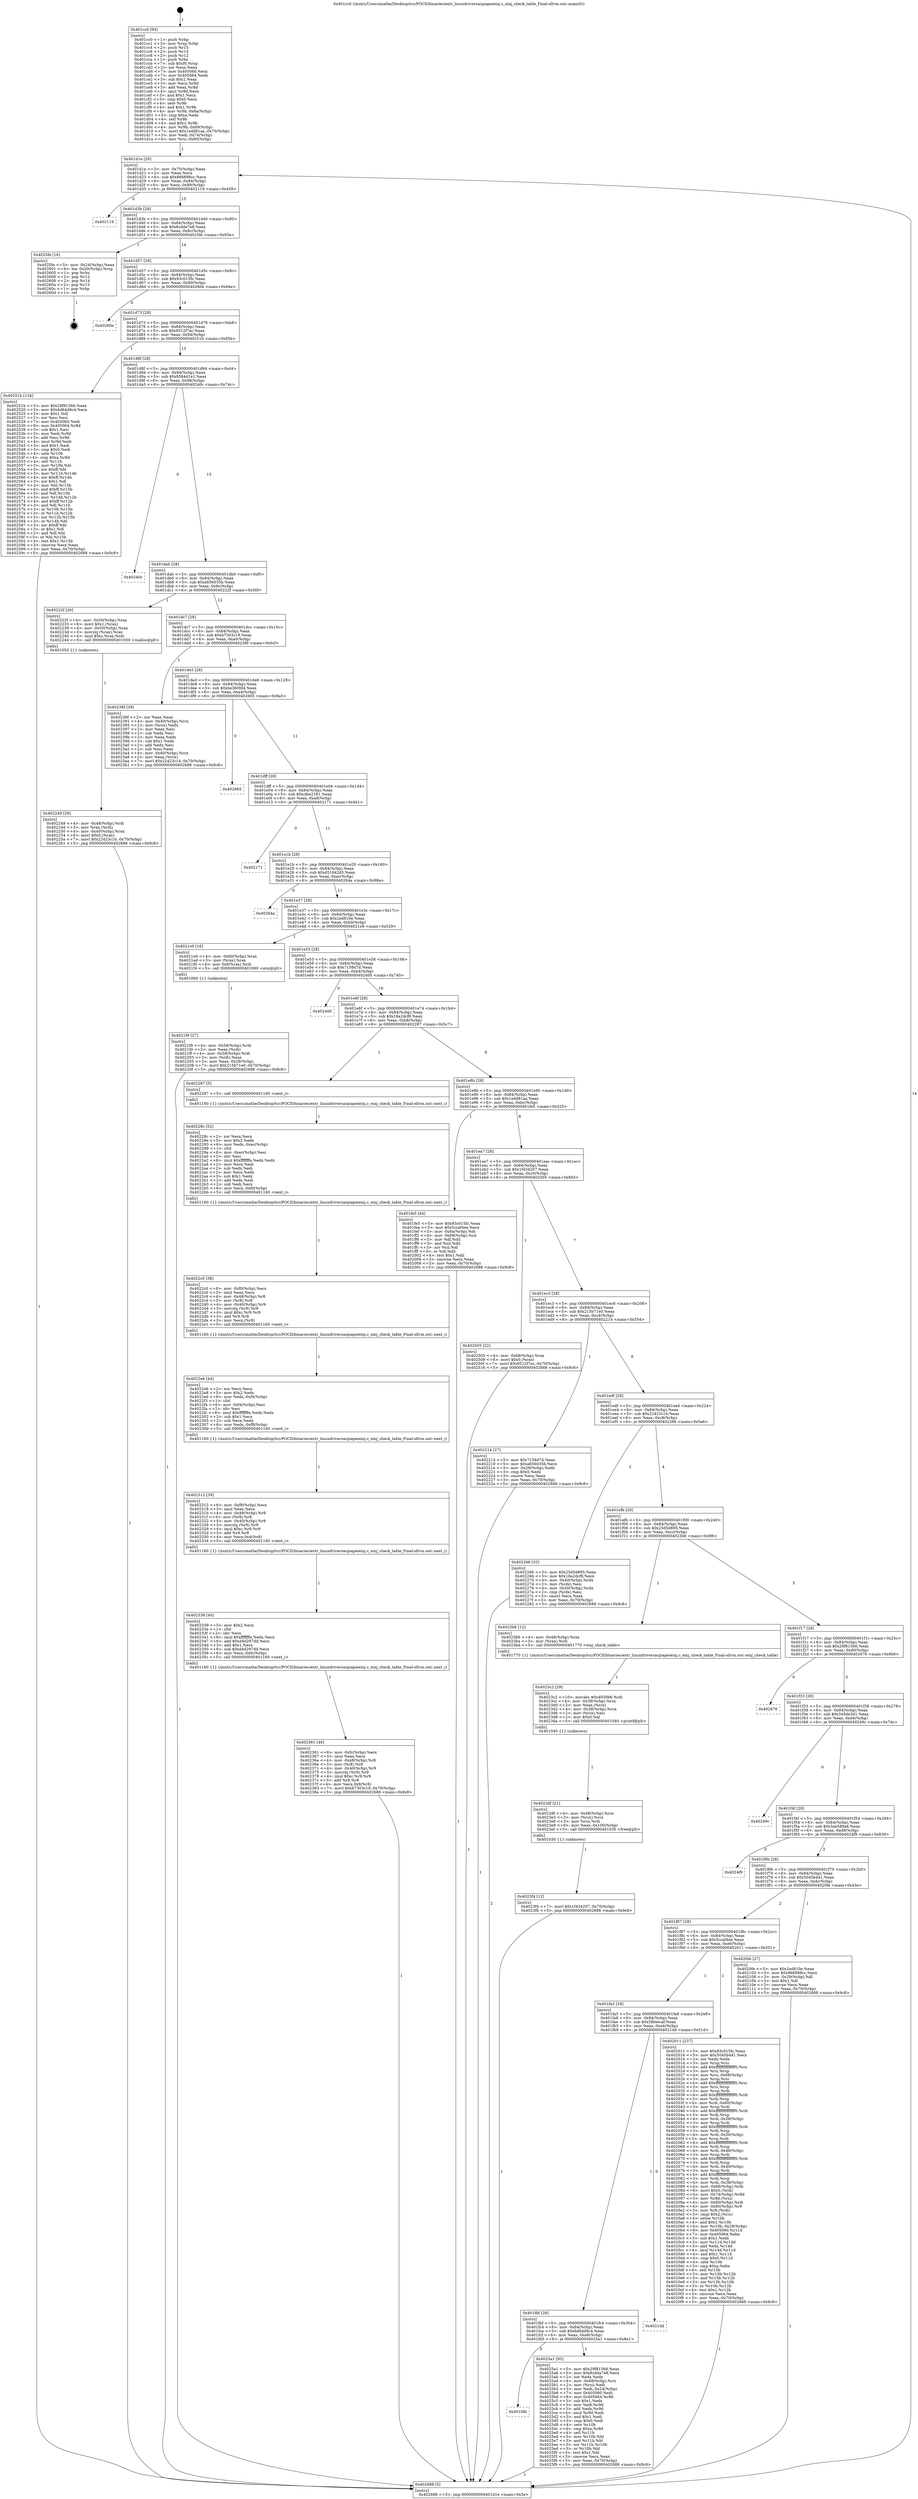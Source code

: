 digraph "0x401cc0" {
  label = "0x401cc0 (/mnt/c/Users/mathe/Desktop/tcc/POCII/binaries/extr_linuxdriversacpiapeieinj.c_einj_check_table_Final-ollvm.out::main(0))"
  labelloc = "t"
  node[shape=record]

  Entry [label="",width=0.3,height=0.3,shape=circle,fillcolor=black,style=filled]
  "0x401d1e" [label="{
     0x401d1e [29]\l
     | [instrs]\l
     &nbsp;&nbsp;0x401d1e \<+3\>: mov -0x70(%rbp),%eax\l
     &nbsp;&nbsp;0x401d21 \<+2\>: mov %eax,%ecx\l
     &nbsp;&nbsp;0x401d23 \<+6\>: sub $0x866898cc,%ecx\l
     &nbsp;&nbsp;0x401d29 \<+6\>: mov %eax,-0x84(%rbp)\l
     &nbsp;&nbsp;0x401d2f \<+6\>: mov %ecx,-0x88(%rbp)\l
     &nbsp;&nbsp;0x401d35 \<+6\>: je 0000000000402119 \<main+0x459\>\l
  }"]
  "0x402119" [label="{
     0x402119\l
  }", style=dashed]
  "0x401d3b" [label="{
     0x401d3b [28]\l
     | [instrs]\l
     &nbsp;&nbsp;0x401d3b \<+5\>: jmp 0000000000401d40 \<main+0x80\>\l
     &nbsp;&nbsp;0x401d40 \<+6\>: mov -0x84(%rbp),%eax\l
     &nbsp;&nbsp;0x401d46 \<+5\>: sub $0x8cdda7e8,%eax\l
     &nbsp;&nbsp;0x401d4b \<+6\>: mov %eax,-0x8c(%rbp)\l
     &nbsp;&nbsp;0x401d51 \<+6\>: je 00000000004025fe \<main+0x93e\>\l
  }"]
  Exit [label="",width=0.3,height=0.3,shape=circle,fillcolor=black,style=filled,peripheries=2]
  "0x4025fe" [label="{
     0x4025fe [16]\l
     | [instrs]\l
     &nbsp;&nbsp;0x4025fe \<+3\>: mov -0x24(%rbp),%eax\l
     &nbsp;&nbsp;0x402601 \<+4\>: lea -0x20(%rbp),%rsp\l
     &nbsp;&nbsp;0x402605 \<+1\>: pop %rbx\l
     &nbsp;&nbsp;0x402606 \<+2\>: pop %r12\l
     &nbsp;&nbsp;0x402608 \<+2\>: pop %r14\l
     &nbsp;&nbsp;0x40260a \<+2\>: pop %r15\l
     &nbsp;&nbsp;0x40260c \<+1\>: pop %rbp\l
     &nbsp;&nbsp;0x40260d \<+1\>: ret\l
  }"]
  "0x401d57" [label="{
     0x401d57 [28]\l
     | [instrs]\l
     &nbsp;&nbsp;0x401d57 \<+5\>: jmp 0000000000401d5c \<main+0x9c\>\l
     &nbsp;&nbsp;0x401d5c \<+6\>: mov -0x84(%rbp),%eax\l
     &nbsp;&nbsp;0x401d62 \<+5\>: sub $0x93c015fc,%eax\l
     &nbsp;&nbsp;0x401d67 \<+6\>: mov %eax,-0x90(%rbp)\l
     &nbsp;&nbsp;0x401d6d \<+6\>: je 000000000040260e \<main+0x94e\>\l
  }"]
  "0x401fdb" [label="{
     0x401fdb\l
  }", style=dashed]
  "0x40260e" [label="{
     0x40260e\l
  }", style=dashed]
  "0x401d73" [label="{
     0x401d73 [28]\l
     | [instrs]\l
     &nbsp;&nbsp;0x401d73 \<+5\>: jmp 0000000000401d78 \<main+0xb8\>\l
     &nbsp;&nbsp;0x401d78 \<+6\>: mov -0x84(%rbp),%eax\l
     &nbsp;&nbsp;0x401d7e \<+5\>: sub $0x9512f7ec,%eax\l
     &nbsp;&nbsp;0x401d83 \<+6\>: mov %eax,-0x94(%rbp)\l
     &nbsp;&nbsp;0x401d89 \<+6\>: je 000000000040251b \<main+0x85b\>\l
  }"]
  "0x4025a1" [label="{
     0x4025a1 [93]\l
     | [instrs]\l
     &nbsp;&nbsp;0x4025a1 \<+5\>: mov $0x29f81566,%eax\l
     &nbsp;&nbsp;0x4025a6 \<+5\>: mov $0x8cdda7e8,%ecx\l
     &nbsp;&nbsp;0x4025ab \<+2\>: xor %edx,%edx\l
     &nbsp;&nbsp;0x4025ad \<+4\>: mov -0x68(%rbp),%rsi\l
     &nbsp;&nbsp;0x4025b1 \<+2\>: mov (%rsi),%edi\l
     &nbsp;&nbsp;0x4025b3 \<+3\>: mov %edi,-0x24(%rbp)\l
     &nbsp;&nbsp;0x4025b6 \<+7\>: mov 0x405060,%edi\l
     &nbsp;&nbsp;0x4025bd \<+8\>: mov 0x405064,%r8d\l
     &nbsp;&nbsp;0x4025c5 \<+3\>: sub $0x1,%edx\l
     &nbsp;&nbsp;0x4025c8 \<+3\>: mov %edi,%r9d\l
     &nbsp;&nbsp;0x4025cb \<+3\>: add %edx,%r9d\l
     &nbsp;&nbsp;0x4025ce \<+4\>: imul %r9d,%edi\l
     &nbsp;&nbsp;0x4025d2 \<+3\>: and $0x1,%edi\l
     &nbsp;&nbsp;0x4025d5 \<+3\>: cmp $0x0,%edi\l
     &nbsp;&nbsp;0x4025d8 \<+4\>: sete %r10b\l
     &nbsp;&nbsp;0x4025dc \<+4\>: cmp $0xa,%r8d\l
     &nbsp;&nbsp;0x4025e0 \<+4\>: setl %r11b\l
     &nbsp;&nbsp;0x4025e4 \<+3\>: mov %r10b,%bl\l
     &nbsp;&nbsp;0x4025e7 \<+3\>: and %r11b,%bl\l
     &nbsp;&nbsp;0x4025ea \<+3\>: xor %r11b,%r10b\l
     &nbsp;&nbsp;0x4025ed \<+3\>: or %r10b,%bl\l
     &nbsp;&nbsp;0x4025f0 \<+3\>: test $0x1,%bl\l
     &nbsp;&nbsp;0x4025f3 \<+3\>: cmovne %ecx,%eax\l
     &nbsp;&nbsp;0x4025f6 \<+3\>: mov %eax,-0x70(%rbp)\l
     &nbsp;&nbsp;0x4025f9 \<+5\>: jmp 0000000000402688 \<main+0x9c8\>\l
  }"]
  "0x40251b" [label="{
     0x40251b [134]\l
     | [instrs]\l
     &nbsp;&nbsp;0x40251b \<+5\>: mov $0x29f81566,%eax\l
     &nbsp;&nbsp;0x402520 \<+5\>: mov $0x6d64d9c4,%ecx\l
     &nbsp;&nbsp;0x402525 \<+2\>: mov $0x1,%dl\l
     &nbsp;&nbsp;0x402527 \<+2\>: xor %esi,%esi\l
     &nbsp;&nbsp;0x402529 \<+7\>: mov 0x405060,%edi\l
     &nbsp;&nbsp;0x402530 \<+8\>: mov 0x405064,%r8d\l
     &nbsp;&nbsp;0x402538 \<+3\>: sub $0x1,%esi\l
     &nbsp;&nbsp;0x40253b \<+3\>: mov %edi,%r9d\l
     &nbsp;&nbsp;0x40253e \<+3\>: add %esi,%r9d\l
     &nbsp;&nbsp;0x402541 \<+4\>: imul %r9d,%edi\l
     &nbsp;&nbsp;0x402545 \<+3\>: and $0x1,%edi\l
     &nbsp;&nbsp;0x402548 \<+3\>: cmp $0x0,%edi\l
     &nbsp;&nbsp;0x40254b \<+4\>: sete %r10b\l
     &nbsp;&nbsp;0x40254f \<+4\>: cmp $0xa,%r8d\l
     &nbsp;&nbsp;0x402553 \<+4\>: setl %r11b\l
     &nbsp;&nbsp;0x402557 \<+3\>: mov %r10b,%bl\l
     &nbsp;&nbsp;0x40255a \<+3\>: xor $0xff,%bl\l
     &nbsp;&nbsp;0x40255d \<+3\>: mov %r11b,%r14b\l
     &nbsp;&nbsp;0x402560 \<+4\>: xor $0xff,%r14b\l
     &nbsp;&nbsp;0x402564 \<+3\>: xor $0x1,%dl\l
     &nbsp;&nbsp;0x402567 \<+3\>: mov %bl,%r15b\l
     &nbsp;&nbsp;0x40256a \<+4\>: and $0xff,%r15b\l
     &nbsp;&nbsp;0x40256e \<+3\>: and %dl,%r10b\l
     &nbsp;&nbsp;0x402571 \<+3\>: mov %r14b,%r12b\l
     &nbsp;&nbsp;0x402574 \<+4\>: and $0xff,%r12b\l
     &nbsp;&nbsp;0x402578 \<+3\>: and %dl,%r11b\l
     &nbsp;&nbsp;0x40257b \<+3\>: or %r10b,%r15b\l
     &nbsp;&nbsp;0x40257e \<+3\>: or %r11b,%r12b\l
     &nbsp;&nbsp;0x402581 \<+3\>: xor %r12b,%r15b\l
     &nbsp;&nbsp;0x402584 \<+3\>: or %r14b,%bl\l
     &nbsp;&nbsp;0x402587 \<+3\>: xor $0xff,%bl\l
     &nbsp;&nbsp;0x40258a \<+3\>: or $0x1,%dl\l
     &nbsp;&nbsp;0x40258d \<+2\>: and %dl,%bl\l
     &nbsp;&nbsp;0x40258f \<+3\>: or %bl,%r15b\l
     &nbsp;&nbsp;0x402592 \<+4\>: test $0x1,%r15b\l
     &nbsp;&nbsp;0x402596 \<+3\>: cmovne %ecx,%eax\l
     &nbsp;&nbsp;0x402599 \<+3\>: mov %eax,-0x70(%rbp)\l
     &nbsp;&nbsp;0x40259c \<+5\>: jmp 0000000000402688 \<main+0x9c8\>\l
  }"]
  "0x401d8f" [label="{
     0x401d8f [28]\l
     | [instrs]\l
     &nbsp;&nbsp;0x401d8f \<+5\>: jmp 0000000000401d94 \<main+0xd4\>\l
     &nbsp;&nbsp;0x401d94 \<+6\>: mov -0x84(%rbp),%eax\l
     &nbsp;&nbsp;0x401d9a \<+5\>: sub $0x9584d1e1,%eax\l
     &nbsp;&nbsp;0x401d9f \<+6\>: mov %eax,-0x98(%rbp)\l
     &nbsp;&nbsp;0x401da5 \<+6\>: je 000000000040240c \<main+0x74c\>\l
  }"]
  "0x401fbf" [label="{
     0x401fbf [28]\l
     | [instrs]\l
     &nbsp;&nbsp;0x401fbf \<+5\>: jmp 0000000000401fc4 \<main+0x304\>\l
     &nbsp;&nbsp;0x401fc4 \<+6\>: mov -0x84(%rbp),%eax\l
     &nbsp;&nbsp;0x401fca \<+5\>: sub $0x6d64d9c4,%eax\l
     &nbsp;&nbsp;0x401fcf \<+6\>: mov %eax,-0xe8(%rbp)\l
     &nbsp;&nbsp;0x401fd5 \<+6\>: je 00000000004025a1 \<main+0x8e1\>\l
  }"]
  "0x40240c" [label="{
     0x40240c\l
  }", style=dashed]
  "0x401dab" [label="{
     0x401dab [28]\l
     | [instrs]\l
     &nbsp;&nbsp;0x401dab \<+5\>: jmp 0000000000401db0 \<main+0xf0\>\l
     &nbsp;&nbsp;0x401db0 \<+6\>: mov -0x84(%rbp),%eax\l
     &nbsp;&nbsp;0x401db6 \<+5\>: sub $0xa656035b,%eax\l
     &nbsp;&nbsp;0x401dbb \<+6\>: mov %eax,-0x9c(%rbp)\l
     &nbsp;&nbsp;0x401dc1 \<+6\>: je 000000000040222f \<main+0x56f\>\l
  }"]
  "0x4021dd" [label="{
     0x4021dd\l
  }", style=dashed]
  "0x40222f" [label="{
     0x40222f [26]\l
     | [instrs]\l
     &nbsp;&nbsp;0x40222f \<+4\>: mov -0x50(%rbp),%rax\l
     &nbsp;&nbsp;0x402233 \<+6\>: movl $0x1,(%rax)\l
     &nbsp;&nbsp;0x402239 \<+4\>: mov -0x50(%rbp),%rax\l
     &nbsp;&nbsp;0x40223d \<+3\>: movslq (%rax),%rax\l
     &nbsp;&nbsp;0x402240 \<+4\>: imul $0xc,%rax,%rdi\l
     &nbsp;&nbsp;0x402244 \<+5\>: call 0000000000401050 \<malloc@plt\>\l
     | [calls]\l
     &nbsp;&nbsp;0x401050 \{1\} (unknown)\l
  }"]
  "0x401dc7" [label="{
     0x401dc7 [28]\l
     | [instrs]\l
     &nbsp;&nbsp;0x401dc7 \<+5\>: jmp 0000000000401dcc \<main+0x10c\>\l
     &nbsp;&nbsp;0x401dcc \<+6\>: mov -0x84(%rbp),%eax\l
     &nbsp;&nbsp;0x401dd2 \<+5\>: sub $0xb7303c19,%eax\l
     &nbsp;&nbsp;0x401dd7 \<+6\>: mov %eax,-0xa0(%rbp)\l
     &nbsp;&nbsp;0x401ddd \<+6\>: je 000000000040238f \<main+0x6cf\>\l
  }"]
  "0x4023f4" [label="{
     0x4023f4 [12]\l
     | [instrs]\l
     &nbsp;&nbsp;0x4023f4 \<+7\>: movl $0x1f434207,-0x70(%rbp)\l
     &nbsp;&nbsp;0x4023fb \<+5\>: jmp 0000000000402688 \<main+0x9c8\>\l
  }"]
  "0x40238f" [label="{
     0x40238f [39]\l
     | [instrs]\l
     &nbsp;&nbsp;0x40238f \<+2\>: xor %eax,%eax\l
     &nbsp;&nbsp;0x402391 \<+4\>: mov -0x40(%rbp),%rcx\l
     &nbsp;&nbsp;0x402395 \<+2\>: mov (%rcx),%edx\l
     &nbsp;&nbsp;0x402397 \<+2\>: mov %eax,%esi\l
     &nbsp;&nbsp;0x402399 \<+2\>: sub %edx,%esi\l
     &nbsp;&nbsp;0x40239b \<+2\>: mov %eax,%edx\l
     &nbsp;&nbsp;0x40239d \<+3\>: sub $0x1,%edx\l
     &nbsp;&nbsp;0x4023a0 \<+2\>: add %edx,%esi\l
     &nbsp;&nbsp;0x4023a2 \<+2\>: sub %esi,%eax\l
     &nbsp;&nbsp;0x4023a4 \<+4\>: mov -0x40(%rbp),%rcx\l
     &nbsp;&nbsp;0x4023a8 \<+2\>: mov %eax,(%rcx)\l
     &nbsp;&nbsp;0x4023aa \<+7\>: movl $0x22423c1b,-0x70(%rbp)\l
     &nbsp;&nbsp;0x4023b1 \<+5\>: jmp 0000000000402688 \<main+0x9c8\>\l
  }"]
  "0x401de3" [label="{
     0x401de3 [28]\l
     | [instrs]\l
     &nbsp;&nbsp;0x401de3 \<+5\>: jmp 0000000000401de8 \<main+0x128\>\l
     &nbsp;&nbsp;0x401de8 \<+6\>: mov -0x84(%rbp),%eax\l
     &nbsp;&nbsp;0x401dee \<+5\>: sub $0xbe360fd4,%eax\l
     &nbsp;&nbsp;0x401df3 \<+6\>: mov %eax,-0xa4(%rbp)\l
     &nbsp;&nbsp;0x401df9 \<+6\>: je 0000000000402665 \<main+0x9a5\>\l
  }"]
  "0x4023df" [label="{
     0x4023df [21]\l
     | [instrs]\l
     &nbsp;&nbsp;0x4023df \<+4\>: mov -0x48(%rbp),%rcx\l
     &nbsp;&nbsp;0x4023e3 \<+3\>: mov (%rcx),%rcx\l
     &nbsp;&nbsp;0x4023e6 \<+3\>: mov %rcx,%rdi\l
     &nbsp;&nbsp;0x4023e9 \<+6\>: mov %eax,-0x100(%rbp)\l
     &nbsp;&nbsp;0x4023ef \<+5\>: call 0000000000401030 \<free@plt\>\l
     | [calls]\l
     &nbsp;&nbsp;0x401030 \{1\} (unknown)\l
  }"]
  "0x402665" [label="{
     0x402665\l
  }", style=dashed]
  "0x401dff" [label="{
     0x401dff [28]\l
     | [instrs]\l
     &nbsp;&nbsp;0x401dff \<+5\>: jmp 0000000000401e04 \<main+0x144\>\l
     &nbsp;&nbsp;0x401e04 \<+6\>: mov -0x84(%rbp),%eax\l
     &nbsp;&nbsp;0x401e0a \<+5\>: sub $0xcfee2181,%eax\l
     &nbsp;&nbsp;0x401e0f \<+6\>: mov %eax,-0xa8(%rbp)\l
     &nbsp;&nbsp;0x401e15 \<+6\>: je 0000000000402171 \<main+0x4b1\>\l
  }"]
  "0x4023c2" [label="{
     0x4023c2 [29]\l
     | [instrs]\l
     &nbsp;&nbsp;0x4023c2 \<+10\>: movabs $0x4030b6,%rdi\l
     &nbsp;&nbsp;0x4023cc \<+4\>: mov -0x38(%rbp),%rcx\l
     &nbsp;&nbsp;0x4023d0 \<+2\>: mov %eax,(%rcx)\l
     &nbsp;&nbsp;0x4023d2 \<+4\>: mov -0x38(%rbp),%rcx\l
     &nbsp;&nbsp;0x4023d6 \<+2\>: mov (%rcx),%esi\l
     &nbsp;&nbsp;0x4023d8 \<+2\>: mov $0x0,%al\l
     &nbsp;&nbsp;0x4023da \<+5\>: call 0000000000401040 \<printf@plt\>\l
     | [calls]\l
     &nbsp;&nbsp;0x401040 \{1\} (unknown)\l
  }"]
  "0x402171" [label="{
     0x402171\l
  }", style=dashed]
  "0x401e1b" [label="{
     0x401e1b [28]\l
     | [instrs]\l
     &nbsp;&nbsp;0x401e1b \<+5\>: jmp 0000000000401e20 \<main+0x160\>\l
     &nbsp;&nbsp;0x401e20 \<+6\>: mov -0x84(%rbp),%eax\l
     &nbsp;&nbsp;0x401e26 \<+5\>: sub $0xd51842d5,%eax\l
     &nbsp;&nbsp;0x401e2b \<+6\>: mov %eax,-0xac(%rbp)\l
     &nbsp;&nbsp;0x401e31 \<+6\>: je 000000000040264a \<main+0x98a\>\l
  }"]
  "0x402361" [label="{
     0x402361 [46]\l
     | [instrs]\l
     &nbsp;&nbsp;0x402361 \<+6\>: mov -0xfc(%rbp),%ecx\l
     &nbsp;&nbsp;0x402367 \<+3\>: imul %eax,%ecx\l
     &nbsp;&nbsp;0x40236a \<+4\>: mov -0x48(%rbp),%r8\l
     &nbsp;&nbsp;0x40236e \<+3\>: mov (%r8),%r8\l
     &nbsp;&nbsp;0x402371 \<+4\>: mov -0x40(%rbp),%r9\l
     &nbsp;&nbsp;0x402375 \<+3\>: movslq (%r9),%r9\l
     &nbsp;&nbsp;0x402378 \<+4\>: imul $0xc,%r9,%r9\l
     &nbsp;&nbsp;0x40237c \<+3\>: add %r9,%r8\l
     &nbsp;&nbsp;0x40237f \<+4\>: mov %ecx,0x8(%r8)\l
     &nbsp;&nbsp;0x402383 \<+7\>: movl $0xb7303c19,-0x70(%rbp)\l
     &nbsp;&nbsp;0x40238a \<+5\>: jmp 0000000000402688 \<main+0x9c8\>\l
  }"]
  "0x40264a" [label="{
     0x40264a\l
  }", style=dashed]
  "0x401e37" [label="{
     0x401e37 [28]\l
     | [instrs]\l
     &nbsp;&nbsp;0x401e37 \<+5\>: jmp 0000000000401e3c \<main+0x17c\>\l
     &nbsp;&nbsp;0x401e3c \<+6\>: mov -0x84(%rbp),%eax\l
     &nbsp;&nbsp;0x401e42 \<+5\>: sub $0x2ed810e,%eax\l
     &nbsp;&nbsp;0x401e47 \<+6\>: mov %eax,-0xb0(%rbp)\l
     &nbsp;&nbsp;0x401e4d \<+6\>: je 00000000004021e9 \<main+0x529\>\l
  }"]
  "0x402339" [label="{
     0x402339 [40]\l
     | [instrs]\l
     &nbsp;&nbsp;0x402339 \<+5\>: mov $0x2,%ecx\l
     &nbsp;&nbsp;0x40233e \<+1\>: cltd\l
     &nbsp;&nbsp;0x40233f \<+2\>: idiv %ecx\l
     &nbsp;&nbsp;0x402341 \<+6\>: imul $0xfffffffe,%edx,%ecx\l
     &nbsp;&nbsp;0x402347 \<+6\>: add $0xd4d297dd,%ecx\l
     &nbsp;&nbsp;0x40234d \<+3\>: add $0x1,%ecx\l
     &nbsp;&nbsp;0x402350 \<+6\>: sub $0xd4d297dd,%ecx\l
     &nbsp;&nbsp;0x402356 \<+6\>: mov %ecx,-0xfc(%rbp)\l
     &nbsp;&nbsp;0x40235c \<+5\>: call 0000000000401160 \<next_i\>\l
     | [calls]\l
     &nbsp;&nbsp;0x401160 \{1\} (/mnt/c/Users/mathe/Desktop/tcc/POCII/binaries/extr_linuxdriversacpiapeieinj.c_einj_check_table_Final-ollvm.out::next_i)\l
  }"]
  "0x4021e9" [label="{
     0x4021e9 [16]\l
     | [instrs]\l
     &nbsp;&nbsp;0x4021e9 \<+4\>: mov -0x60(%rbp),%rax\l
     &nbsp;&nbsp;0x4021ed \<+3\>: mov (%rax),%rax\l
     &nbsp;&nbsp;0x4021f0 \<+4\>: mov 0x8(%rax),%rdi\l
     &nbsp;&nbsp;0x4021f4 \<+5\>: call 0000000000401060 \<atoi@plt\>\l
     | [calls]\l
     &nbsp;&nbsp;0x401060 \{1\} (unknown)\l
  }"]
  "0x401e53" [label="{
     0x401e53 [28]\l
     | [instrs]\l
     &nbsp;&nbsp;0x401e53 \<+5\>: jmp 0000000000401e58 \<main+0x198\>\l
     &nbsp;&nbsp;0x401e58 \<+6\>: mov -0x84(%rbp),%eax\l
     &nbsp;&nbsp;0x401e5e \<+5\>: sub $0x7158d7d,%eax\l
     &nbsp;&nbsp;0x401e63 \<+6\>: mov %eax,-0xb4(%rbp)\l
     &nbsp;&nbsp;0x401e69 \<+6\>: je 0000000000402400 \<main+0x740\>\l
  }"]
  "0x402312" [label="{
     0x402312 [39]\l
     | [instrs]\l
     &nbsp;&nbsp;0x402312 \<+6\>: mov -0xf8(%rbp),%ecx\l
     &nbsp;&nbsp;0x402318 \<+3\>: imul %eax,%ecx\l
     &nbsp;&nbsp;0x40231b \<+4\>: mov -0x48(%rbp),%r8\l
     &nbsp;&nbsp;0x40231f \<+3\>: mov (%r8),%r8\l
     &nbsp;&nbsp;0x402322 \<+4\>: mov -0x40(%rbp),%r9\l
     &nbsp;&nbsp;0x402326 \<+3\>: movslq (%r9),%r9\l
     &nbsp;&nbsp;0x402329 \<+4\>: imul $0xc,%r9,%r9\l
     &nbsp;&nbsp;0x40232d \<+3\>: add %r9,%r8\l
     &nbsp;&nbsp;0x402330 \<+4\>: mov %ecx,0x4(%r8)\l
     &nbsp;&nbsp;0x402334 \<+5\>: call 0000000000401160 \<next_i\>\l
     | [calls]\l
     &nbsp;&nbsp;0x401160 \{1\} (/mnt/c/Users/mathe/Desktop/tcc/POCII/binaries/extr_linuxdriversacpiapeieinj.c_einj_check_table_Final-ollvm.out::next_i)\l
  }"]
  "0x402400" [label="{
     0x402400\l
  }", style=dashed]
  "0x401e6f" [label="{
     0x401e6f [28]\l
     | [instrs]\l
     &nbsp;&nbsp;0x401e6f \<+5\>: jmp 0000000000401e74 \<main+0x1b4\>\l
     &nbsp;&nbsp;0x401e74 \<+6\>: mov -0x84(%rbp),%eax\l
     &nbsp;&nbsp;0x401e7a \<+5\>: sub $0x18a2dcf8,%eax\l
     &nbsp;&nbsp;0x401e7f \<+6\>: mov %eax,-0xb8(%rbp)\l
     &nbsp;&nbsp;0x401e85 \<+6\>: je 0000000000402287 \<main+0x5c7\>\l
  }"]
  "0x4022e6" [label="{
     0x4022e6 [44]\l
     | [instrs]\l
     &nbsp;&nbsp;0x4022e6 \<+2\>: xor %ecx,%ecx\l
     &nbsp;&nbsp;0x4022e8 \<+5\>: mov $0x2,%edx\l
     &nbsp;&nbsp;0x4022ed \<+6\>: mov %edx,-0xf4(%rbp)\l
     &nbsp;&nbsp;0x4022f3 \<+1\>: cltd\l
     &nbsp;&nbsp;0x4022f4 \<+6\>: mov -0xf4(%rbp),%esi\l
     &nbsp;&nbsp;0x4022fa \<+2\>: idiv %esi\l
     &nbsp;&nbsp;0x4022fc \<+6\>: imul $0xfffffffe,%edx,%edx\l
     &nbsp;&nbsp;0x402302 \<+3\>: sub $0x1,%ecx\l
     &nbsp;&nbsp;0x402305 \<+2\>: sub %ecx,%edx\l
     &nbsp;&nbsp;0x402307 \<+6\>: mov %edx,-0xf8(%rbp)\l
     &nbsp;&nbsp;0x40230d \<+5\>: call 0000000000401160 \<next_i\>\l
     | [calls]\l
     &nbsp;&nbsp;0x401160 \{1\} (/mnt/c/Users/mathe/Desktop/tcc/POCII/binaries/extr_linuxdriversacpiapeieinj.c_einj_check_table_Final-ollvm.out::next_i)\l
  }"]
  "0x402287" [label="{
     0x402287 [5]\l
     | [instrs]\l
     &nbsp;&nbsp;0x402287 \<+5\>: call 0000000000401160 \<next_i\>\l
     | [calls]\l
     &nbsp;&nbsp;0x401160 \{1\} (/mnt/c/Users/mathe/Desktop/tcc/POCII/binaries/extr_linuxdriversacpiapeieinj.c_einj_check_table_Final-ollvm.out::next_i)\l
  }"]
  "0x401e8b" [label="{
     0x401e8b [28]\l
     | [instrs]\l
     &nbsp;&nbsp;0x401e8b \<+5\>: jmp 0000000000401e90 \<main+0x1d0\>\l
     &nbsp;&nbsp;0x401e90 \<+6\>: mov -0x84(%rbp),%eax\l
     &nbsp;&nbsp;0x401e96 \<+5\>: sub $0x1edd81aa,%eax\l
     &nbsp;&nbsp;0x401e9b \<+6\>: mov %eax,-0xbc(%rbp)\l
     &nbsp;&nbsp;0x401ea1 \<+6\>: je 0000000000401fe5 \<main+0x325\>\l
  }"]
  "0x4022c0" [label="{
     0x4022c0 [38]\l
     | [instrs]\l
     &nbsp;&nbsp;0x4022c0 \<+6\>: mov -0xf0(%rbp),%ecx\l
     &nbsp;&nbsp;0x4022c6 \<+3\>: imul %eax,%ecx\l
     &nbsp;&nbsp;0x4022c9 \<+4\>: mov -0x48(%rbp),%r8\l
     &nbsp;&nbsp;0x4022cd \<+3\>: mov (%r8),%r8\l
     &nbsp;&nbsp;0x4022d0 \<+4\>: mov -0x40(%rbp),%r9\l
     &nbsp;&nbsp;0x4022d4 \<+3\>: movslq (%r9),%r9\l
     &nbsp;&nbsp;0x4022d7 \<+4\>: imul $0xc,%r9,%r9\l
     &nbsp;&nbsp;0x4022db \<+3\>: add %r9,%r8\l
     &nbsp;&nbsp;0x4022de \<+3\>: mov %ecx,(%r8)\l
     &nbsp;&nbsp;0x4022e1 \<+5\>: call 0000000000401160 \<next_i\>\l
     | [calls]\l
     &nbsp;&nbsp;0x401160 \{1\} (/mnt/c/Users/mathe/Desktop/tcc/POCII/binaries/extr_linuxdriversacpiapeieinj.c_einj_check_table_Final-ollvm.out::next_i)\l
  }"]
  "0x401fe5" [label="{
     0x401fe5 [44]\l
     | [instrs]\l
     &nbsp;&nbsp;0x401fe5 \<+5\>: mov $0x93c015fc,%eax\l
     &nbsp;&nbsp;0x401fea \<+5\>: mov $0x5ccaf4ee,%ecx\l
     &nbsp;&nbsp;0x401fef \<+3\>: mov -0x6a(%rbp),%dl\l
     &nbsp;&nbsp;0x401ff2 \<+4\>: mov -0x69(%rbp),%sil\l
     &nbsp;&nbsp;0x401ff6 \<+3\>: mov %dl,%dil\l
     &nbsp;&nbsp;0x401ff9 \<+3\>: and %sil,%dil\l
     &nbsp;&nbsp;0x401ffc \<+3\>: xor %sil,%dl\l
     &nbsp;&nbsp;0x401fff \<+3\>: or %dl,%dil\l
     &nbsp;&nbsp;0x402002 \<+4\>: test $0x1,%dil\l
     &nbsp;&nbsp;0x402006 \<+3\>: cmovne %ecx,%eax\l
     &nbsp;&nbsp;0x402009 \<+3\>: mov %eax,-0x70(%rbp)\l
     &nbsp;&nbsp;0x40200c \<+5\>: jmp 0000000000402688 \<main+0x9c8\>\l
  }"]
  "0x401ea7" [label="{
     0x401ea7 [28]\l
     | [instrs]\l
     &nbsp;&nbsp;0x401ea7 \<+5\>: jmp 0000000000401eac \<main+0x1ec\>\l
     &nbsp;&nbsp;0x401eac \<+6\>: mov -0x84(%rbp),%eax\l
     &nbsp;&nbsp;0x401eb2 \<+5\>: sub $0x1f434207,%eax\l
     &nbsp;&nbsp;0x401eb7 \<+6\>: mov %eax,-0xc0(%rbp)\l
     &nbsp;&nbsp;0x401ebd \<+6\>: je 0000000000402505 \<main+0x845\>\l
  }"]
  "0x402688" [label="{
     0x402688 [5]\l
     | [instrs]\l
     &nbsp;&nbsp;0x402688 \<+5\>: jmp 0000000000401d1e \<main+0x5e\>\l
  }"]
  "0x401cc0" [label="{
     0x401cc0 [94]\l
     | [instrs]\l
     &nbsp;&nbsp;0x401cc0 \<+1\>: push %rbp\l
     &nbsp;&nbsp;0x401cc1 \<+3\>: mov %rsp,%rbp\l
     &nbsp;&nbsp;0x401cc4 \<+2\>: push %r15\l
     &nbsp;&nbsp;0x401cc6 \<+2\>: push %r14\l
     &nbsp;&nbsp;0x401cc8 \<+2\>: push %r12\l
     &nbsp;&nbsp;0x401cca \<+1\>: push %rbx\l
     &nbsp;&nbsp;0x401ccb \<+7\>: sub $0xf0,%rsp\l
     &nbsp;&nbsp;0x401cd2 \<+2\>: xor %eax,%eax\l
     &nbsp;&nbsp;0x401cd4 \<+7\>: mov 0x405060,%ecx\l
     &nbsp;&nbsp;0x401cdb \<+7\>: mov 0x405064,%edx\l
     &nbsp;&nbsp;0x401ce2 \<+3\>: sub $0x1,%eax\l
     &nbsp;&nbsp;0x401ce5 \<+3\>: mov %ecx,%r8d\l
     &nbsp;&nbsp;0x401ce8 \<+3\>: add %eax,%r8d\l
     &nbsp;&nbsp;0x401ceb \<+4\>: imul %r8d,%ecx\l
     &nbsp;&nbsp;0x401cef \<+3\>: and $0x1,%ecx\l
     &nbsp;&nbsp;0x401cf2 \<+3\>: cmp $0x0,%ecx\l
     &nbsp;&nbsp;0x401cf5 \<+4\>: sete %r9b\l
     &nbsp;&nbsp;0x401cf9 \<+4\>: and $0x1,%r9b\l
     &nbsp;&nbsp;0x401cfd \<+4\>: mov %r9b,-0x6a(%rbp)\l
     &nbsp;&nbsp;0x401d01 \<+3\>: cmp $0xa,%edx\l
     &nbsp;&nbsp;0x401d04 \<+4\>: setl %r9b\l
     &nbsp;&nbsp;0x401d08 \<+4\>: and $0x1,%r9b\l
     &nbsp;&nbsp;0x401d0c \<+4\>: mov %r9b,-0x69(%rbp)\l
     &nbsp;&nbsp;0x401d10 \<+7\>: movl $0x1edd81aa,-0x70(%rbp)\l
     &nbsp;&nbsp;0x401d17 \<+3\>: mov %edi,-0x74(%rbp)\l
     &nbsp;&nbsp;0x401d1a \<+4\>: mov %rsi,-0x80(%rbp)\l
  }"]
  "0x40228c" [label="{
     0x40228c [52]\l
     | [instrs]\l
     &nbsp;&nbsp;0x40228c \<+2\>: xor %ecx,%ecx\l
     &nbsp;&nbsp;0x40228e \<+5\>: mov $0x2,%edx\l
     &nbsp;&nbsp;0x402293 \<+6\>: mov %edx,-0xec(%rbp)\l
     &nbsp;&nbsp;0x402299 \<+1\>: cltd\l
     &nbsp;&nbsp;0x40229a \<+6\>: mov -0xec(%rbp),%esi\l
     &nbsp;&nbsp;0x4022a0 \<+2\>: idiv %esi\l
     &nbsp;&nbsp;0x4022a2 \<+6\>: imul $0xfffffffe,%edx,%edx\l
     &nbsp;&nbsp;0x4022a8 \<+2\>: mov %ecx,%edi\l
     &nbsp;&nbsp;0x4022aa \<+2\>: sub %edx,%edi\l
     &nbsp;&nbsp;0x4022ac \<+2\>: mov %ecx,%edx\l
     &nbsp;&nbsp;0x4022ae \<+3\>: sub $0x1,%edx\l
     &nbsp;&nbsp;0x4022b1 \<+2\>: add %edx,%edi\l
     &nbsp;&nbsp;0x4022b3 \<+2\>: sub %edi,%ecx\l
     &nbsp;&nbsp;0x4022b5 \<+6\>: mov %ecx,-0xf0(%rbp)\l
     &nbsp;&nbsp;0x4022bb \<+5\>: call 0000000000401160 \<next_i\>\l
     | [calls]\l
     &nbsp;&nbsp;0x401160 \{1\} (/mnt/c/Users/mathe/Desktop/tcc/POCII/binaries/extr_linuxdriversacpiapeieinj.c_einj_check_table_Final-ollvm.out::next_i)\l
  }"]
  "0x402505" [label="{
     0x402505 [22]\l
     | [instrs]\l
     &nbsp;&nbsp;0x402505 \<+4\>: mov -0x68(%rbp),%rax\l
     &nbsp;&nbsp;0x402509 \<+6\>: movl $0x0,(%rax)\l
     &nbsp;&nbsp;0x40250f \<+7\>: movl $0x9512f7ec,-0x70(%rbp)\l
     &nbsp;&nbsp;0x402516 \<+5\>: jmp 0000000000402688 \<main+0x9c8\>\l
  }"]
  "0x401ec3" [label="{
     0x401ec3 [28]\l
     | [instrs]\l
     &nbsp;&nbsp;0x401ec3 \<+5\>: jmp 0000000000401ec8 \<main+0x208\>\l
     &nbsp;&nbsp;0x401ec8 \<+6\>: mov -0x84(%rbp),%eax\l
     &nbsp;&nbsp;0x401ece \<+5\>: sub $0x215b71e0,%eax\l
     &nbsp;&nbsp;0x401ed3 \<+6\>: mov %eax,-0xc4(%rbp)\l
     &nbsp;&nbsp;0x401ed9 \<+6\>: je 0000000000402214 \<main+0x554\>\l
  }"]
  "0x402249" [label="{
     0x402249 [29]\l
     | [instrs]\l
     &nbsp;&nbsp;0x402249 \<+4\>: mov -0x48(%rbp),%rdi\l
     &nbsp;&nbsp;0x40224d \<+3\>: mov %rax,(%rdi)\l
     &nbsp;&nbsp;0x402250 \<+4\>: mov -0x40(%rbp),%rax\l
     &nbsp;&nbsp;0x402254 \<+6\>: movl $0x0,(%rax)\l
     &nbsp;&nbsp;0x40225a \<+7\>: movl $0x22423c1b,-0x70(%rbp)\l
     &nbsp;&nbsp;0x402261 \<+5\>: jmp 0000000000402688 \<main+0x9c8\>\l
  }"]
  "0x402214" [label="{
     0x402214 [27]\l
     | [instrs]\l
     &nbsp;&nbsp;0x402214 \<+5\>: mov $0x7158d7d,%eax\l
     &nbsp;&nbsp;0x402219 \<+5\>: mov $0xa656035b,%ecx\l
     &nbsp;&nbsp;0x40221e \<+3\>: mov -0x28(%rbp),%edx\l
     &nbsp;&nbsp;0x402221 \<+3\>: cmp $0x0,%edx\l
     &nbsp;&nbsp;0x402224 \<+3\>: cmove %ecx,%eax\l
     &nbsp;&nbsp;0x402227 \<+3\>: mov %eax,-0x70(%rbp)\l
     &nbsp;&nbsp;0x40222a \<+5\>: jmp 0000000000402688 \<main+0x9c8\>\l
  }"]
  "0x401edf" [label="{
     0x401edf [28]\l
     | [instrs]\l
     &nbsp;&nbsp;0x401edf \<+5\>: jmp 0000000000401ee4 \<main+0x224\>\l
     &nbsp;&nbsp;0x401ee4 \<+6\>: mov -0x84(%rbp),%eax\l
     &nbsp;&nbsp;0x401eea \<+5\>: sub $0x22423c1b,%eax\l
     &nbsp;&nbsp;0x401eef \<+6\>: mov %eax,-0xc8(%rbp)\l
     &nbsp;&nbsp;0x401ef5 \<+6\>: je 0000000000402266 \<main+0x5a6\>\l
  }"]
  "0x4021f9" [label="{
     0x4021f9 [27]\l
     | [instrs]\l
     &nbsp;&nbsp;0x4021f9 \<+4\>: mov -0x58(%rbp),%rdi\l
     &nbsp;&nbsp;0x4021fd \<+2\>: mov %eax,(%rdi)\l
     &nbsp;&nbsp;0x4021ff \<+4\>: mov -0x58(%rbp),%rdi\l
     &nbsp;&nbsp;0x402203 \<+2\>: mov (%rdi),%eax\l
     &nbsp;&nbsp;0x402205 \<+3\>: mov %eax,-0x28(%rbp)\l
     &nbsp;&nbsp;0x402208 \<+7\>: movl $0x215b71e0,-0x70(%rbp)\l
     &nbsp;&nbsp;0x40220f \<+5\>: jmp 0000000000402688 \<main+0x9c8\>\l
  }"]
  "0x402266" [label="{
     0x402266 [33]\l
     | [instrs]\l
     &nbsp;&nbsp;0x402266 \<+5\>: mov $0x25d5d895,%eax\l
     &nbsp;&nbsp;0x40226b \<+5\>: mov $0x18a2dcf8,%ecx\l
     &nbsp;&nbsp;0x402270 \<+4\>: mov -0x40(%rbp),%rdx\l
     &nbsp;&nbsp;0x402274 \<+2\>: mov (%rdx),%esi\l
     &nbsp;&nbsp;0x402276 \<+4\>: mov -0x50(%rbp),%rdx\l
     &nbsp;&nbsp;0x40227a \<+2\>: cmp (%rdx),%esi\l
     &nbsp;&nbsp;0x40227c \<+3\>: cmovl %ecx,%eax\l
     &nbsp;&nbsp;0x40227f \<+3\>: mov %eax,-0x70(%rbp)\l
     &nbsp;&nbsp;0x402282 \<+5\>: jmp 0000000000402688 \<main+0x9c8\>\l
  }"]
  "0x401efb" [label="{
     0x401efb [28]\l
     | [instrs]\l
     &nbsp;&nbsp;0x401efb \<+5\>: jmp 0000000000401f00 \<main+0x240\>\l
     &nbsp;&nbsp;0x401f00 \<+6\>: mov -0x84(%rbp),%eax\l
     &nbsp;&nbsp;0x401f06 \<+5\>: sub $0x25d5d895,%eax\l
     &nbsp;&nbsp;0x401f0b \<+6\>: mov %eax,-0xcc(%rbp)\l
     &nbsp;&nbsp;0x401f11 \<+6\>: je 00000000004023b6 \<main+0x6f6\>\l
  }"]
  "0x401fa3" [label="{
     0x401fa3 [28]\l
     | [instrs]\l
     &nbsp;&nbsp;0x401fa3 \<+5\>: jmp 0000000000401fa8 \<main+0x2e8\>\l
     &nbsp;&nbsp;0x401fa8 \<+6\>: mov -0x84(%rbp),%eax\l
     &nbsp;&nbsp;0x401fae \<+5\>: sub $0x5fb4ecaf,%eax\l
     &nbsp;&nbsp;0x401fb3 \<+6\>: mov %eax,-0xe4(%rbp)\l
     &nbsp;&nbsp;0x401fb9 \<+6\>: je 00000000004021dd \<main+0x51d\>\l
  }"]
  "0x4023b6" [label="{
     0x4023b6 [12]\l
     | [instrs]\l
     &nbsp;&nbsp;0x4023b6 \<+4\>: mov -0x48(%rbp),%rax\l
     &nbsp;&nbsp;0x4023ba \<+3\>: mov (%rax),%rdi\l
     &nbsp;&nbsp;0x4023bd \<+5\>: call 0000000000401770 \<einj_check_table\>\l
     | [calls]\l
     &nbsp;&nbsp;0x401770 \{1\} (/mnt/c/Users/mathe/Desktop/tcc/POCII/binaries/extr_linuxdriversacpiapeieinj.c_einj_check_table_Final-ollvm.out::einj_check_table)\l
  }"]
  "0x401f17" [label="{
     0x401f17 [28]\l
     | [instrs]\l
     &nbsp;&nbsp;0x401f17 \<+5\>: jmp 0000000000401f1c \<main+0x25c\>\l
     &nbsp;&nbsp;0x401f1c \<+6\>: mov -0x84(%rbp),%eax\l
     &nbsp;&nbsp;0x401f22 \<+5\>: sub $0x29f81566,%eax\l
     &nbsp;&nbsp;0x401f27 \<+6\>: mov %eax,-0xd0(%rbp)\l
     &nbsp;&nbsp;0x401f2d \<+6\>: je 0000000000402676 \<main+0x9b6\>\l
  }"]
  "0x402011" [label="{
     0x402011 [237]\l
     | [instrs]\l
     &nbsp;&nbsp;0x402011 \<+5\>: mov $0x93c015fc,%eax\l
     &nbsp;&nbsp;0x402016 \<+5\>: mov $0x5045b441,%ecx\l
     &nbsp;&nbsp;0x40201b \<+2\>: xor %edx,%edx\l
     &nbsp;&nbsp;0x40201d \<+3\>: mov %rsp,%rsi\l
     &nbsp;&nbsp;0x402020 \<+4\>: add $0xfffffffffffffff0,%rsi\l
     &nbsp;&nbsp;0x402024 \<+3\>: mov %rsi,%rsp\l
     &nbsp;&nbsp;0x402027 \<+4\>: mov %rsi,-0x68(%rbp)\l
     &nbsp;&nbsp;0x40202b \<+3\>: mov %rsp,%rsi\l
     &nbsp;&nbsp;0x40202e \<+4\>: add $0xfffffffffffffff0,%rsi\l
     &nbsp;&nbsp;0x402032 \<+3\>: mov %rsi,%rsp\l
     &nbsp;&nbsp;0x402035 \<+3\>: mov %rsp,%rdi\l
     &nbsp;&nbsp;0x402038 \<+4\>: add $0xfffffffffffffff0,%rdi\l
     &nbsp;&nbsp;0x40203c \<+3\>: mov %rdi,%rsp\l
     &nbsp;&nbsp;0x40203f \<+4\>: mov %rdi,-0x60(%rbp)\l
     &nbsp;&nbsp;0x402043 \<+3\>: mov %rsp,%rdi\l
     &nbsp;&nbsp;0x402046 \<+4\>: add $0xfffffffffffffff0,%rdi\l
     &nbsp;&nbsp;0x40204a \<+3\>: mov %rdi,%rsp\l
     &nbsp;&nbsp;0x40204d \<+4\>: mov %rdi,-0x58(%rbp)\l
     &nbsp;&nbsp;0x402051 \<+3\>: mov %rsp,%rdi\l
     &nbsp;&nbsp;0x402054 \<+4\>: add $0xfffffffffffffff0,%rdi\l
     &nbsp;&nbsp;0x402058 \<+3\>: mov %rdi,%rsp\l
     &nbsp;&nbsp;0x40205b \<+4\>: mov %rdi,-0x50(%rbp)\l
     &nbsp;&nbsp;0x40205f \<+3\>: mov %rsp,%rdi\l
     &nbsp;&nbsp;0x402062 \<+4\>: add $0xfffffffffffffff0,%rdi\l
     &nbsp;&nbsp;0x402066 \<+3\>: mov %rdi,%rsp\l
     &nbsp;&nbsp;0x402069 \<+4\>: mov %rdi,-0x48(%rbp)\l
     &nbsp;&nbsp;0x40206d \<+3\>: mov %rsp,%rdi\l
     &nbsp;&nbsp;0x402070 \<+4\>: add $0xfffffffffffffff0,%rdi\l
     &nbsp;&nbsp;0x402074 \<+3\>: mov %rdi,%rsp\l
     &nbsp;&nbsp;0x402077 \<+4\>: mov %rdi,-0x40(%rbp)\l
     &nbsp;&nbsp;0x40207b \<+3\>: mov %rsp,%rdi\l
     &nbsp;&nbsp;0x40207e \<+4\>: add $0xfffffffffffffff0,%rdi\l
     &nbsp;&nbsp;0x402082 \<+3\>: mov %rdi,%rsp\l
     &nbsp;&nbsp;0x402085 \<+4\>: mov %rdi,-0x38(%rbp)\l
     &nbsp;&nbsp;0x402089 \<+4\>: mov -0x68(%rbp),%rdi\l
     &nbsp;&nbsp;0x40208d \<+6\>: movl $0x0,(%rdi)\l
     &nbsp;&nbsp;0x402093 \<+4\>: mov -0x74(%rbp),%r8d\l
     &nbsp;&nbsp;0x402097 \<+3\>: mov %r8d,(%rsi)\l
     &nbsp;&nbsp;0x40209a \<+4\>: mov -0x60(%rbp),%rdi\l
     &nbsp;&nbsp;0x40209e \<+4\>: mov -0x80(%rbp),%r9\l
     &nbsp;&nbsp;0x4020a2 \<+3\>: mov %r9,(%rdi)\l
     &nbsp;&nbsp;0x4020a5 \<+3\>: cmpl $0x2,(%rsi)\l
     &nbsp;&nbsp;0x4020a8 \<+4\>: setne %r10b\l
     &nbsp;&nbsp;0x4020ac \<+4\>: and $0x1,%r10b\l
     &nbsp;&nbsp;0x4020b0 \<+4\>: mov %r10b,-0x29(%rbp)\l
     &nbsp;&nbsp;0x4020b4 \<+8\>: mov 0x405060,%r11d\l
     &nbsp;&nbsp;0x4020bc \<+7\>: mov 0x405064,%ebx\l
     &nbsp;&nbsp;0x4020c3 \<+3\>: sub $0x1,%edx\l
     &nbsp;&nbsp;0x4020c6 \<+3\>: mov %r11d,%r14d\l
     &nbsp;&nbsp;0x4020c9 \<+3\>: add %edx,%r14d\l
     &nbsp;&nbsp;0x4020cc \<+4\>: imul %r14d,%r11d\l
     &nbsp;&nbsp;0x4020d0 \<+4\>: and $0x1,%r11d\l
     &nbsp;&nbsp;0x4020d4 \<+4\>: cmp $0x0,%r11d\l
     &nbsp;&nbsp;0x4020d8 \<+4\>: sete %r10b\l
     &nbsp;&nbsp;0x4020dc \<+3\>: cmp $0xa,%ebx\l
     &nbsp;&nbsp;0x4020df \<+4\>: setl %r15b\l
     &nbsp;&nbsp;0x4020e3 \<+3\>: mov %r10b,%r12b\l
     &nbsp;&nbsp;0x4020e6 \<+3\>: and %r15b,%r12b\l
     &nbsp;&nbsp;0x4020e9 \<+3\>: xor %r15b,%r10b\l
     &nbsp;&nbsp;0x4020ec \<+3\>: or %r10b,%r12b\l
     &nbsp;&nbsp;0x4020ef \<+4\>: test $0x1,%r12b\l
     &nbsp;&nbsp;0x4020f3 \<+3\>: cmovne %ecx,%eax\l
     &nbsp;&nbsp;0x4020f6 \<+3\>: mov %eax,-0x70(%rbp)\l
     &nbsp;&nbsp;0x4020f9 \<+5\>: jmp 0000000000402688 \<main+0x9c8\>\l
  }"]
  "0x402676" [label="{
     0x402676\l
  }", style=dashed]
  "0x401f33" [label="{
     0x401f33 [28]\l
     | [instrs]\l
     &nbsp;&nbsp;0x401f33 \<+5\>: jmp 0000000000401f38 \<main+0x278\>\l
     &nbsp;&nbsp;0x401f38 \<+6\>: mov -0x84(%rbp),%eax\l
     &nbsp;&nbsp;0x401f3e \<+5\>: sub $0x345de3d1,%eax\l
     &nbsp;&nbsp;0x401f43 \<+6\>: mov %eax,-0xd4(%rbp)\l
     &nbsp;&nbsp;0x401f49 \<+6\>: je 000000000040249c \<main+0x7dc\>\l
  }"]
  "0x401f87" [label="{
     0x401f87 [28]\l
     | [instrs]\l
     &nbsp;&nbsp;0x401f87 \<+5\>: jmp 0000000000401f8c \<main+0x2cc\>\l
     &nbsp;&nbsp;0x401f8c \<+6\>: mov -0x84(%rbp),%eax\l
     &nbsp;&nbsp;0x401f92 \<+5\>: sub $0x5ccaf4ee,%eax\l
     &nbsp;&nbsp;0x401f97 \<+6\>: mov %eax,-0xe0(%rbp)\l
     &nbsp;&nbsp;0x401f9d \<+6\>: je 0000000000402011 \<main+0x351\>\l
  }"]
  "0x40249c" [label="{
     0x40249c\l
  }", style=dashed]
  "0x401f4f" [label="{
     0x401f4f [28]\l
     | [instrs]\l
     &nbsp;&nbsp;0x401f4f \<+5\>: jmp 0000000000401f54 \<main+0x294\>\l
     &nbsp;&nbsp;0x401f54 \<+6\>: mov -0x84(%rbp),%eax\l
     &nbsp;&nbsp;0x401f5a \<+5\>: sub $0x3ae589a8,%eax\l
     &nbsp;&nbsp;0x401f5f \<+6\>: mov %eax,-0xd8(%rbp)\l
     &nbsp;&nbsp;0x401f65 \<+6\>: je 00000000004024f9 \<main+0x839\>\l
  }"]
  "0x4020fe" [label="{
     0x4020fe [27]\l
     | [instrs]\l
     &nbsp;&nbsp;0x4020fe \<+5\>: mov $0x2ed810e,%eax\l
     &nbsp;&nbsp;0x402103 \<+5\>: mov $0x866898cc,%ecx\l
     &nbsp;&nbsp;0x402108 \<+3\>: mov -0x29(%rbp),%dl\l
     &nbsp;&nbsp;0x40210b \<+3\>: test $0x1,%dl\l
     &nbsp;&nbsp;0x40210e \<+3\>: cmovne %ecx,%eax\l
     &nbsp;&nbsp;0x402111 \<+3\>: mov %eax,-0x70(%rbp)\l
     &nbsp;&nbsp;0x402114 \<+5\>: jmp 0000000000402688 \<main+0x9c8\>\l
  }"]
  "0x4024f9" [label="{
     0x4024f9\l
  }", style=dashed]
  "0x401f6b" [label="{
     0x401f6b [28]\l
     | [instrs]\l
     &nbsp;&nbsp;0x401f6b \<+5\>: jmp 0000000000401f70 \<main+0x2b0\>\l
     &nbsp;&nbsp;0x401f70 \<+6\>: mov -0x84(%rbp),%eax\l
     &nbsp;&nbsp;0x401f76 \<+5\>: sub $0x5045b441,%eax\l
     &nbsp;&nbsp;0x401f7b \<+6\>: mov %eax,-0xdc(%rbp)\l
     &nbsp;&nbsp;0x401f81 \<+6\>: je 00000000004020fe \<main+0x43e\>\l
  }"]
  Entry -> "0x401cc0" [label=" 1"]
  "0x401d1e" -> "0x402119" [label=" 0"]
  "0x401d1e" -> "0x401d3b" [label=" 15"]
  "0x4025fe" -> Exit [label=" 1"]
  "0x401d3b" -> "0x4025fe" [label=" 1"]
  "0x401d3b" -> "0x401d57" [label=" 14"]
  "0x4025a1" -> "0x402688" [label=" 1"]
  "0x401d57" -> "0x40260e" [label=" 0"]
  "0x401d57" -> "0x401d73" [label=" 14"]
  "0x401fbf" -> "0x401fdb" [label=" 0"]
  "0x401d73" -> "0x40251b" [label=" 1"]
  "0x401d73" -> "0x401d8f" [label=" 13"]
  "0x401fbf" -> "0x4025a1" [label=" 1"]
  "0x401d8f" -> "0x40240c" [label=" 0"]
  "0x401d8f" -> "0x401dab" [label=" 13"]
  "0x401fa3" -> "0x401fbf" [label=" 1"]
  "0x401dab" -> "0x40222f" [label=" 1"]
  "0x401dab" -> "0x401dc7" [label=" 12"]
  "0x401fa3" -> "0x4021dd" [label=" 0"]
  "0x401dc7" -> "0x40238f" [label=" 1"]
  "0x401dc7" -> "0x401de3" [label=" 11"]
  "0x40251b" -> "0x402688" [label=" 1"]
  "0x401de3" -> "0x402665" [label=" 0"]
  "0x401de3" -> "0x401dff" [label=" 11"]
  "0x402505" -> "0x402688" [label=" 1"]
  "0x401dff" -> "0x402171" [label=" 0"]
  "0x401dff" -> "0x401e1b" [label=" 11"]
  "0x4023f4" -> "0x402688" [label=" 1"]
  "0x401e1b" -> "0x40264a" [label=" 0"]
  "0x401e1b" -> "0x401e37" [label=" 11"]
  "0x4023df" -> "0x4023f4" [label=" 1"]
  "0x401e37" -> "0x4021e9" [label=" 1"]
  "0x401e37" -> "0x401e53" [label=" 10"]
  "0x4023c2" -> "0x4023df" [label=" 1"]
  "0x401e53" -> "0x402400" [label=" 0"]
  "0x401e53" -> "0x401e6f" [label=" 10"]
  "0x4023b6" -> "0x4023c2" [label=" 1"]
  "0x401e6f" -> "0x402287" [label=" 1"]
  "0x401e6f" -> "0x401e8b" [label=" 9"]
  "0x40238f" -> "0x402688" [label=" 1"]
  "0x401e8b" -> "0x401fe5" [label=" 1"]
  "0x401e8b" -> "0x401ea7" [label=" 8"]
  "0x401fe5" -> "0x402688" [label=" 1"]
  "0x401cc0" -> "0x401d1e" [label=" 1"]
  "0x402688" -> "0x401d1e" [label=" 14"]
  "0x402361" -> "0x402688" [label=" 1"]
  "0x401ea7" -> "0x402505" [label=" 1"]
  "0x401ea7" -> "0x401ec3" [label=" 7"]
  "0x402339" -> "0x402361" [label=" 1"]
  "0x401ec3" -> "0x402214" [label=" 1"]
  "0x401ec3" -> "0x401edf" [label=" 6"]
  "0x402312" -> "0x402339" [label=" 1"]
  "0x401edf" -> "0x402266" [label=" 2"]
  "0x401edf" -> "0x401efb" [label=" 4"]
  "0x4022e6" -> "0x402312" [label=" 1"]
  "0x401efb" -> "0x4023b6" [label=" 1"]
  "0x401efb" -> "0x401f17" [label=" 3"]
  "0x40228c" -> "0x4022c0" [label=" 1"]
  "0x401f17" -> "0x402676" [label=" 0"]
  "0x401f17" -> "0x401f33" [label=" 3"]
  "0x402287" -> "0x40228c" [label=" 1"]
  "0x401f33" -> "0x40249c" [label=" 0"]
  "0x401f33" -> "0x401f4f" [label=" 3"]
  "0x402249" -> "0x402688" [label=" 1"]
  "0x401f4f" -> "0x4024f9" [label=" 0"]
  "0x401f4f" -> "0x401f6b" [label=" 3"]
  "0x40222f" -> "0x402249" [label=" 1"]
  "0x401f6b" -> "0x4020fe" [label=" 1"]
  "0x401f6b" -> "0x401f87" [label=" 2"]
  "0x402266" -> "0x402688" [label=" 2"]
  "0x401f87" -> "0x402011" [label=" 1"]
  "0x401f87" -> "0x401fa3" [label=" 1"]
  "0x4022c0" -> "0x4022e6" [label=" 1"]
  "0x402011" -> "0x402688" [label=" 1"]
  "0x4020fe" -> "0x402688" [label=" 1"]
  "0x4021e9" -> "0x4021f9" [label=" 1"]
  "0x4021f9" -> "0x402688" [label=" 1"]
  "0x402214" -> "0x402688" [label=" 1"]
}
